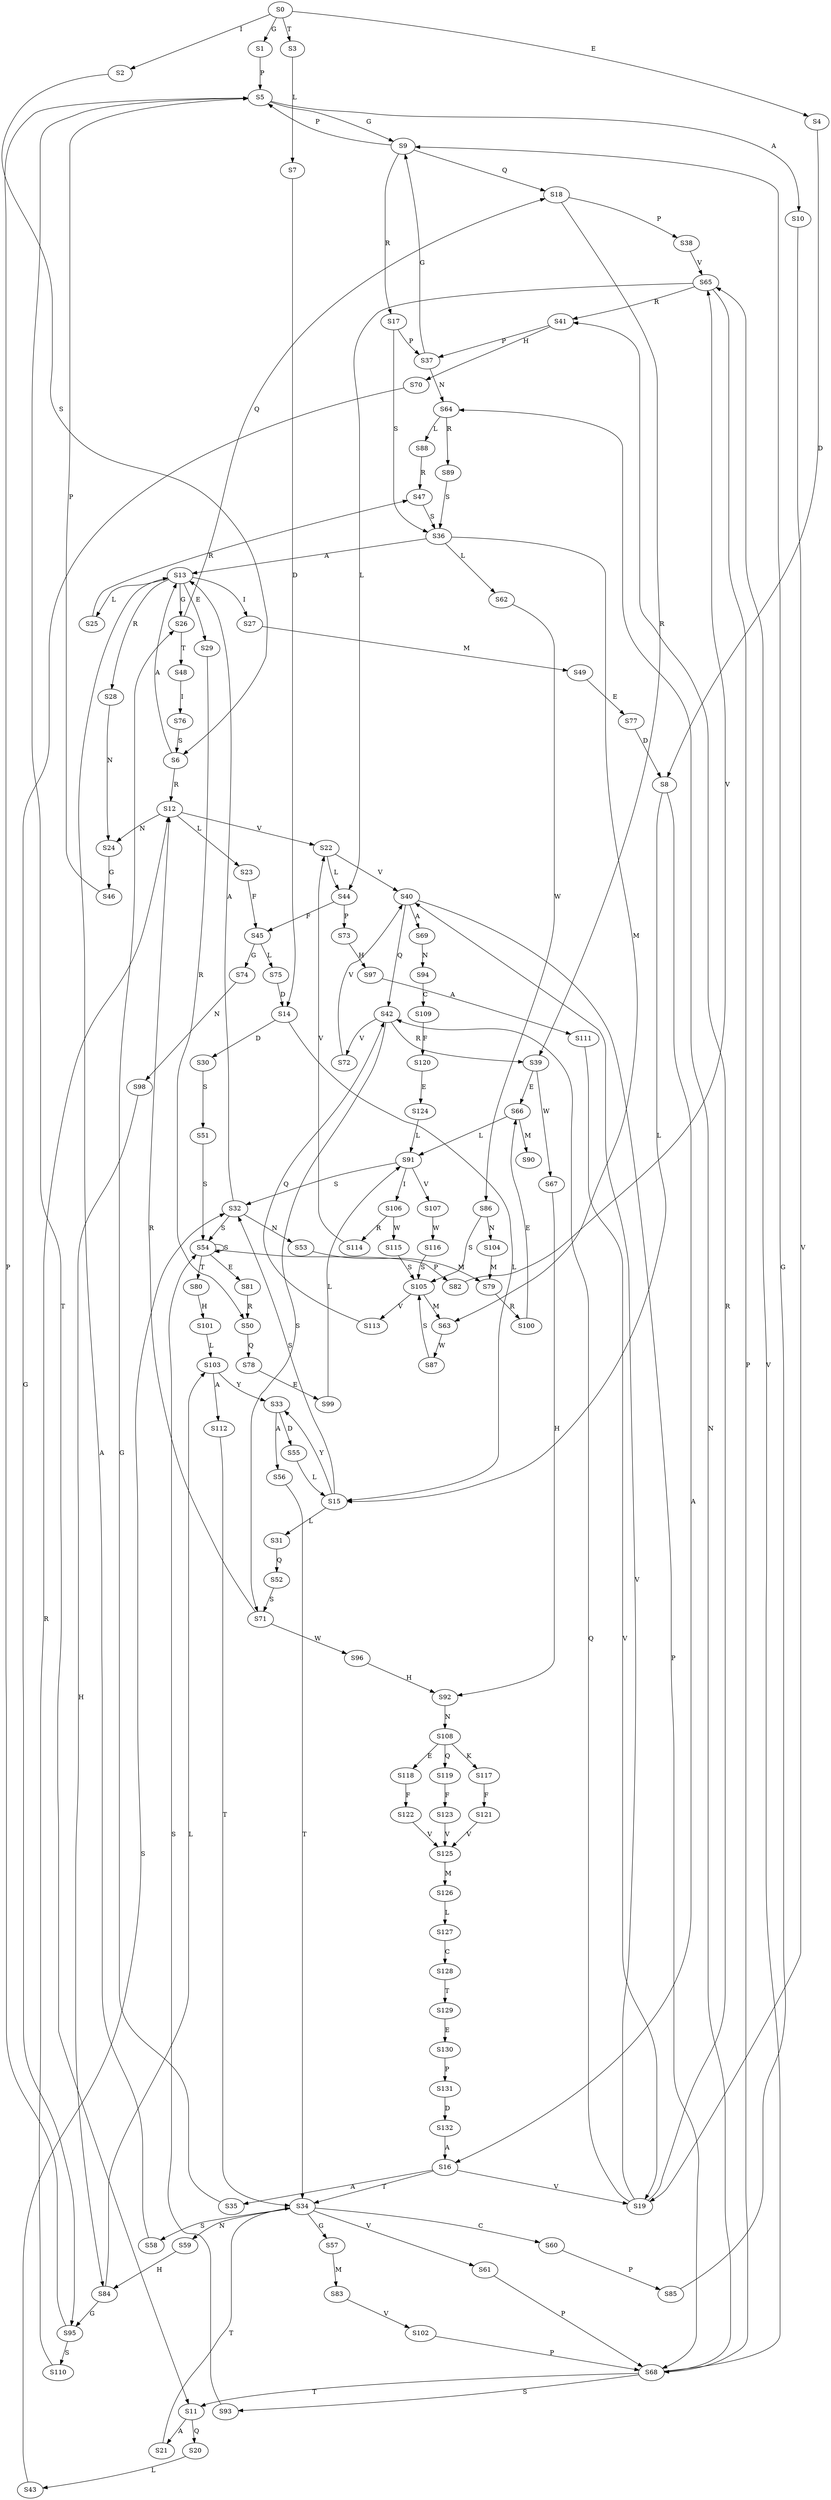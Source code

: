 strict digraph  {
	S0 -> S1 [ label = G ];
	S0 -> S2 [ label = I ];
	S0 -> S3 [ label = T ];
	S0 -> S4 [ label = E ];
	S1 -> S5 [ label = P ];
	S2 -> S6 [ label = S ];
	S3 -> S7 [ label = L ];
	S4 -> S8 [ label = D ];
	S5 -> S9 [ label = G ];
	S5 -> S10 [ label = A ];
	S5 -> S11 [ label = T ];
	S6 -> S12 [ label = R ];
	S6 -> S13 [ label = A ];
	S7 -> S14 [ label = D ];
	S8 -> S15 [ label = L ];
	S8 -> S16 [ label = A ];
	S9 -> S17 [ label = R ];
	S9 -> S18 [ label = Q ];
	S9 -> S5 [ label = P ];
	S10 -> S19 [ label = V ];
	S11 -> S20 [ label = Q ];
	S11 -> S21 [ label = A ];
	S12 -> S22 [ label = V ];
	S12 -> S23 [ label = L ];
	S12 -> S24 [ label = N ];
	S13 -> S25 [ label = L ];
	S13 -> S26 [ label = G ];
	S13 -> S27 [ label = I ];
	S13 -> S28 [ label = R ];
	S13 -> S29 [ label = E ];
	S14 -> S15 [ label = L ];
	S14 -> S30 [ label = D ];
	S15 -> S31 [ label = L ];
	S15 -> S32 [ label = S ];
	S15 -> S33 [ label = Y ];
	S16 -> S19 [ label = V ];
	S16 -> S34 [ label = T ];
	S16 -> S35 [ label = A ];
	S17 -> S36 [ label = S ];
	S17 -> S37 [ label = P ];
	S18 -> S38 [ label = P ];
	S18 -> S39 [ label = R ];
	S19 -> S40 [ label = V ];
	S19 -> S41 [ label = R ];
	S19 -> S42 [ label = Q ];
	S20 -> S43 [ label = L ];
	S21 -> S34 [ label = T ];
	S22 -> S40 [ label = V ];
	S22 -> S44 [ label = L ];
	S23 -> S45 [ label = F ];
	S24 -> S46 [ label = G ];
	S25 -> S47 [ label = R ];
	S26 -> S18 [ label = Q ];
	S26 -> S48 [ label = T ];
	S27 -> S49 [ label = M ];
	S28 -> S24 [ label = N ];
	S29 -> S50 [ label = R ];
	S30 -> S51 [ label = S ];
	S31 -> S52 [ label = Q ];
	S32 -> S13 [ label = A ];
	S32 -> S53 [ label = N ];
	S32 -> S54 [ label = S ];
	S33 -> S55 [ label = D ];
	S33 -> S56 [ label = A ];
	S34 -> S57 [ label = G ];
	S34 -> S58 [ label = S ];
	S34 -> S59 [ label = N ];
	S34 -> S60 [ label = C ];
	S34 -> S61 [ label = V ];
	S35 -> S26 [ label = G ];
	S36 -> S62 [ label = L ];
	S36 -> S13 [ label = A ];
	S36 -> S63 [ label = M ];
	S37 -> S9 [ label = G ];
	S37 -> S64 [ label = N ];
	S38 -> S65 [ label = V ];
	S39 -> S66 [ label = E ];
	S39 -> S67 [ label = W ];
	S40 -> S68 [ label = P ];
	S40 -> S42 [ label = Q ];
	S40 -> S69 [ label = A ];
	S41 -> S70 [ label = H ];
	S41 -> S37 [ label = P ];
	S42 -> S71 [ label = S ];
	S42 -> S72 [ label = V ];
	S42 -> S39 [ label = R ];
	S43 -> S32 [ label = S ];
	S44 -> S73 [ label = P ];
	S44 -> S45 [ label = F ];
	S45 -> S74 [ label = G ];
	S45 -> S75 [ label = L ];
	S46 -> S5 [ label = P ];
	S47 -> S36 [ label = S ];
	S48 -> S76 [ label = I ];
	S49 -> S77 [ label = E ];
	S50 -> S78 [ label = Q ];
	S51 -> S54 [ label = S ];
	S52 -> S71 [ label = S ];
	S53 -> S79 [ label = M ];
	S54 -> S80 [ label = T ];
	S54 -> S81 [ label = E ];
	S54 -> S54 [ label = S ];
	S54 -> S82 [ label = P ];
	S55 -> S15 [ label = L ];
	S56 -> S34 [ label = T ];
	S57 -> S83 [ label = M ];
	S58 -> S13 [ label = A ];
	S59 -> S84 [ label = H ];
	S60 -> S85 [ label = P ];
	S61 -> S68 [ label = P ];
	S62 -> S86 [ label = W ];
	S63 -> S87 [ label = W ];
	S64 -> S88 [ label = L ];
	S64 -> S89 [ label = R ];
	S65 -> S41 [ label = R ];
	S65 -> S44 [ label = L ];
	S65 -> S68 [ label = P ];
	S66 -> S90 [ label = M ];
	S66 -> S91 [ label = L ];
	S67 -> S92 [ label = H ];
	S68 -> S11 [ label = T ];
	S68 -> S65 [ label = V ];
	S68 -> S64 [ label = N ];
	S68 -> S93 [ label = S ];
	S69 -> S94 [ label = N ];
	S70 -> S95 [ label = G ];
	S71 -> S96 [ label = W ];
	S71 -> S12 [ label = R ];
	S72 -> S40 [ label = V ];
	S73 -> S97 [ label = H ];
	S74 -> S98 [ label = N ];
	S75 -> S14 [ label = D ];
	S76 -> S6 [ label = S ];
	S77 -> S8 [ label = D ];
	S78 -> S99 [ label = E ];
	S79 -> S100 [ label = R ];
	S80 -> S101 [ label = H ];
	S81 -> S50 [ label = R ];
	S82 -> S65 [ label = V ];
	S83 -> S102 [ label = V ];
	S84 -> S103 [ label = L ];
	S84 -> S95 [ label = G ];
	S85 -> S9 [ label = G ];
	S86 -> S104 [ label = N ];
	S86 -> S105 [ label = S ];
	S87 -> S105 [ label = S ];
	S88 -> S47 [ label = R ];
	S89 -> S36 [ label = S ];
	S91 -> S106 [ label = I ];
	S91 -> S32 [ label = S ];
	S91 -> S107 [ label = V ];
	S92 -> S108 [ label = N ];
	S93 -> S54 [ label = S ];
	S94 -> S109 [ label = C ];
	S95 -> S5 [ label = P ];
	S95 -> S110 [ label = S ];
	S96 -> S92 [ label = H ];
	S97 -> S111 [ label = A ];
	S98 -> S84 [ label = H ];
	S99 -> S91 [ label = L ];
	S100 -> S66 [ label = E ];
	S101 -> S103 [ label = L ];
	S102 -> S68 [ label = P ];
	S103 -> S33 [ label = Y ];
	S103 -> S112 [ label = A ];
	S104 -> S79 [ label = M ];
	S105 -> S63 [ label = M ];
	S105 -> S113 [ label = V ];
	S106 -> S114 [ label = R ];
	S106 -> S115 [ label = W ];
	S107 -> S116 [ label = W ];
	S108 -> S117 [ label = K ];
	S108 -> S118 [ label = E ];
	S108 -> S119 [ label = Q ];
	S109 -> S120 [ label = F ];
	S110 -> S12 [ label = R ];
	S111 -> S19 [ label = V ];
	S112 -> S34 [ label = T ];
	S113 -> S42 [ label = Q ];
	S114 -> S22 [ label = V ];
	S115 -> S105 [ label = S ];
	S116 -> S105 [ label = S ];
	S117 -> S121 [ label = F ];
	S118 -> S122 [ label = F ];
	S119 -> S123 [ label = F ];
	S120 -> S124 [ label = E ];
	S121 -> S125 [ label = V ];
	S122 -> S125 [ label = V ];
	S123 -> S125 [ label = V ];
	S124 -> S91 [ label = L ];
	S125 -> S126 [ label = M ];
	S126 -> S127 [ label = L ];
	S127 -> S128 [ label = C ];
	S128 -> S129 [ label = T ];
	S129 -> S130 [ label = E ];
	S130 -> S131 [ label = P ];
	S131 -> S132 [ label = D ];
	S132 -> S16 [ label = A ];
}
